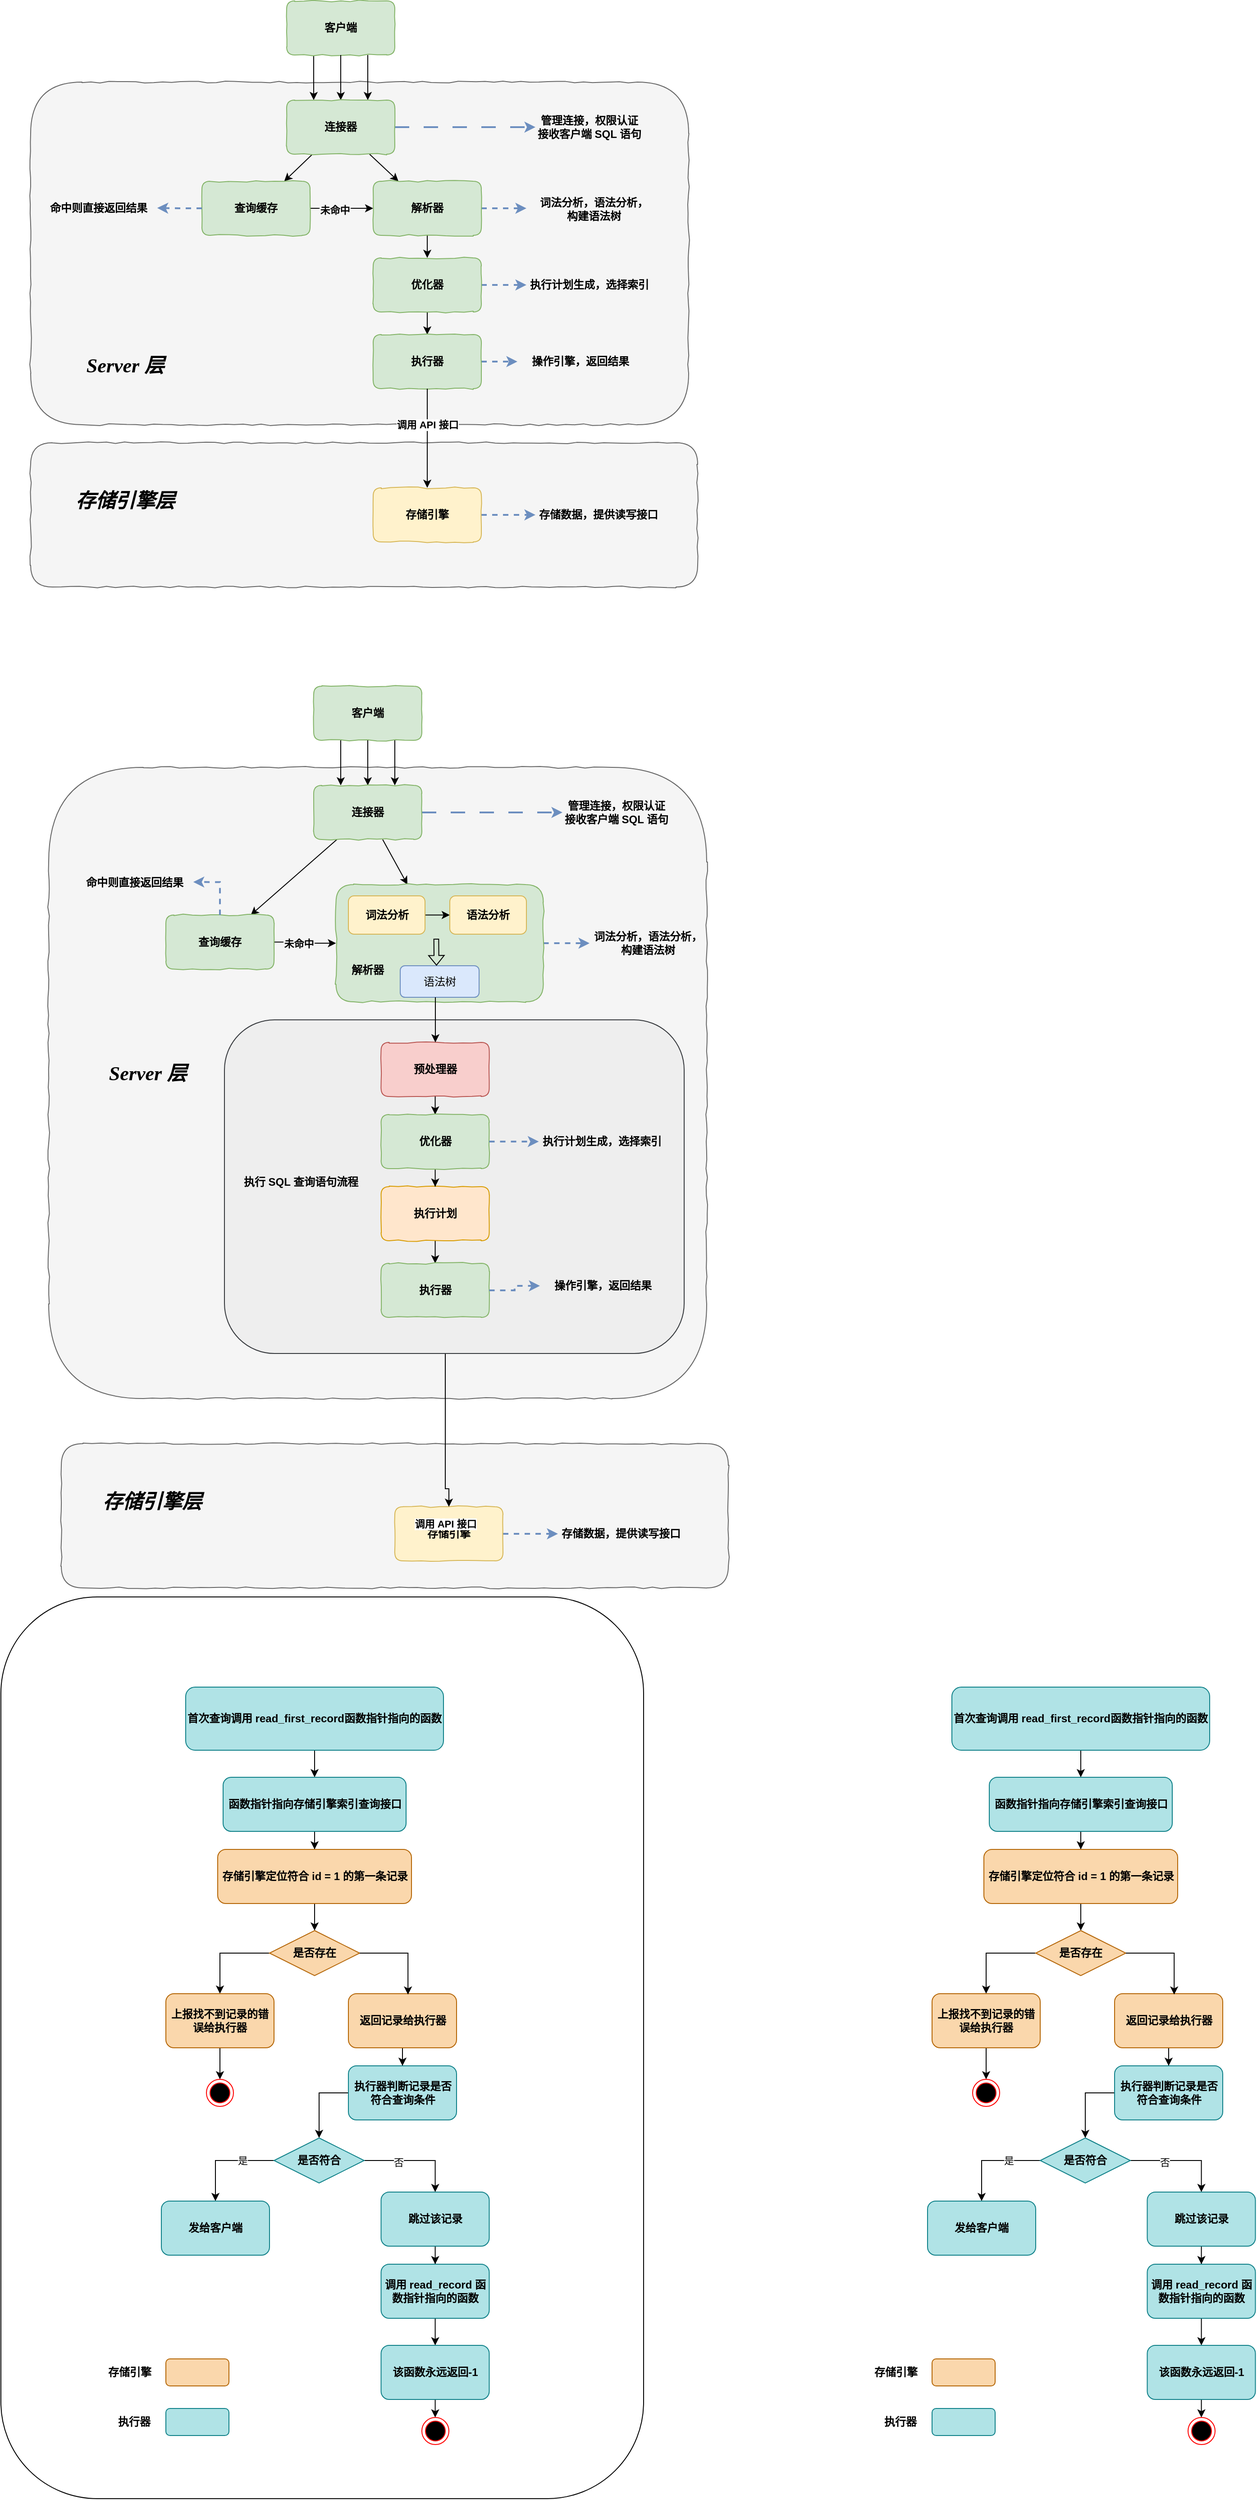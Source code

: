 <mxfile version="24.6.5" type="github">
  <diagram name="第 1 页" id="MEACxN7ZedEybKg8wjWV">
    <mxGraphModel dx="2263" dy="853" grid="1" gridSize="10" guides="1" tooltips="1" connect="1" arrows="1" fold="1" page="1" pageScale="1" pageWidth="827" pageHeight="1169" math="0" shadow="0">
      <root>
        <mxCell id="0" />
        <mxCell id="1" parent="0" />
        <mxCell id="HuYIBK7tqEcYxLUVjsVk-110" value="" style="rounded=1;whiteSpace=wrap;html=1;" vertex="1" parent="1">
          <mxGeometry x="-23" y="1790" width="713" height="1000" as="geometry" />
        </mxCell>
        <mxCell id="HuYIBK7tqEcYxLUVjsVk-5" value="" style="rounded=1;whiteSpace=wrap;html=1;comic=1;fontStyle=1;fillColor=#f5f5f5;strokeColor=#666666;fontColor=#333333;" vertex="1" parent="1">
          <mxGeometry x="10" y="110" width="730" height="380" as="geometry" />
        </mxCell>
        <mxCell id="HuYIBK7tqEcYxLUVjsVk-39" style="edgeStyle=orthogonalEdgeStyle;rounded=0;orthogonalLoop=1;jettySize=auto;html=1;entryX=0.25;entryY=0;entryDx=0;entryDy=0;" edge="1" parent="1" source="HuYIBK7tqEcYxLUVjsVk-2" target="HuYIBK7tqEcYxLUVjsVk-4">
          <mxGeometry relative="1" as="geometry">
            <Array as="points">
              <mxPoint x="324" y="100" />
              <mxPoint x="324" y="100" />
            </Array>
          </mxGeometry>
        </mxCell>
        <mxCell id="HuYIBK7tqEcYxLUVjsVk-2" value="客户端" style="rounded=1;whiteSpace=wrap;html=1;comic=1;fontStyle=1;fillColor=#d5e8d4;strokeColor=#82b366;" vertex="1" parent="1">
          <mxGeometry x="294" y="20" width="120" height="60" as="geometry" />
        </mxCell>
        <mxCell id="HuYIBK7tqEcYxLUVjsVk-18" style="rounded=0;orthogonalLoop=1;jettySize=auto;html=1;" edge="1" parent="1" source="HuYIBK7tqEcYxLUVjsVk-4" target="HuYIBK7tqEcYxLUVjsVk-15">
          <mxGeometry relative="1" as="geometry" />
        </mxCell>
        <mxCell id="HuYIBK7tqEcYxLUVjsVk-19" style="rounded=0;orthogonalLoop=1;jettySize=auto;html=1;" edge="1" parent="1" source="HuYIBK7tqEcYxLUVjsVk-4" target="HuYIBK7tqEcYxLUVjsVk-16">
          <mxGeometry relative="1" as="geometry" />
        </mxCell>
        <mxCell id="HuYIBK7tqEcYxLUVjsVk-27" style="edgeStyle=orthogonalEdgeStyle;rounded=1;orthogonalLoop=1;jettySize=auto;html=1;entryX=0;entryY=0.5;entryDx=0;entryDy=0;fillColor=#dae8fc;strokeColor=#6c8ebf;curved=0;dashed=1;dashPattern=8 8;strokeWidth=2;" edge="1" parent="1" source="HuYIBK7tqEcYxLUVjsVk-4" target="HuYIBK7tqEcYxLUVjsVk-14">
          <mxGeometry relative="1" as="geometry" />
        </mxCell>
        <mxCell id="HuYIBK7tqEcYxLUVjsVk-10" style="edgeStyle=orthogonalEdgeStyle;rounded=0;orthogonalLoop=1;jettySize=auto;html=1;" edge="1" parent="1" source="HuYIBK7tqEcYxLUVjsVk-2" target="HuYIBK7tqEcYxLUVjsVk-4">
          <mxGeometry relative="1" as="geometry">
            <mxPoint x="354.64" y="111.48" as="targetPoint" />
          </mxGeometry>
        </mxCell>
        <mxCell id="HuYIBK7tqEcYxLUVjsVk-13" style="edgeStyle=orthogonalEdgeStyle;rounded=0;orthogonalLoop=1;jettySize=auto;html=1;entryX=0.75;entryY=0;entryDx=0;entryDy=0;exitX=0.75;exitY=1;exitDx=0;exitDy=0;" edge="1" parent="1" source="HuYIBK7tqEcYxLUVjsVk-2" target="HuYIBK7tqEcYxLUVjsVk-4">
          <mxGeometry relative="1" as="geometry">
            <mxPoint x="364" y="80" as="sourcePoint" />
            <mxPoint x="383.5" y="109.26" as="targetPoint" />
          </mxGeometry>
        </mxCell>
        <mxCell id="HuYIBK7tqEcYxLUVjsVk-14" value="管理连接，权限认证&lt;div&gt;接收客户端 SQL 语句&lt;/div&gt;" style="text;html=1;align=center;verticalAlign=middle;whiteSpace=wrap;rounded=0;fontStyle=1" vertex="1" parent="1">
          <mxGeometry x="570" y="137.5" width="120" height="45" as="geometry" />
        </mxCell>
        <mxCell id="HuYIBK7tqEcYxLUVjsVk-52" style="edgeStyle=orthogonalEdgeStyle;rounded=0;orthogonalLoop=1;jettySize=auto;html=1;" edge="1" parent="1" source="HuYIBK7tqEcYxLUVjsVk-15" target="HuYIBK7tqEcYxLUVjsVk-16">
          <mxGeometry relative="1" as="geometry" />
        </mxCell>
        <mxCell id="HuYIBK7tqEcYxLUVjsVk-53" value="未命中" style="edgeLabel;align=center;verticalAlign=middle;resizable=0;points=[];fontStyle=1;labelBackgroundColor=#f5f5f5;" vertex="1" connectable="0" parent="HuYIBK7tqEcYxLUVjsVk-52">
          <mxGeometry x="-0.219" y="-1" relative="1" as="geometry">
            <mxPoint as="offset" />
          </mxGeometry>
        </mxCell>
        <mxCell id="HuYIBK7tqEcYxLUVjsVk-15" value="查询缓存" style="rounded=1;whiteSpace=wrap;html=1;comic=1;fontStyle=1;fillColor=#d5e8d4;strokeColor=#82b366;" vertex="1" parent="1">
          <mxGeometry x="200" y="220" width="120" height="60" as="geometry" />
        </mxCell>
        <mxCell id="HuYIBK7tqEcYxLUVjsVk-31" style="edgeStyle=orthogonalEdgeStyle;rounded=0;orthogonalLoop=1;jettySize=auto;html=1;dashed=1;strokeWidth=2;fillColor=#dae8fc;strokeColor=#6c8ebf;" edge="1" parent="1" source="HuYIBK7tqEcYxLUVjsVk-16">
          <mxGeometry relative="1" as="geometry">
            <mxPoint x="560" y="250" as="targetPoint" />
          </mxGeometry>
        </mxCell>
        <mxCell id="HuYIBK7tqEcYxLUVjsVk-44" style="edgeStyle=orthogonalEdgeStyle;rounded=0;orthogonalLoop=1;jettySize=auto;html=1;entryX=0.5;entryY=0;entryDx=0;entryDy=0;" edge="1" parent="1" source="HuYIBK7tqEcYxLUVjsVk-16" target="HuYIBK7tqEcYxLUVjsVk-23">
          <mxGeometry relative="1" as="geometry" />
        </mxCell>
        <mxCell id="HuYIBK7tqEcYxLUVjsVk-16" value="解析器" style="rounded=1;whiteSpace=wrap;html=1;comic=1;fontStyle=1;fillColor=#d5e8d4;strokeColor=#82b366;" vertex="1" parent="1">
          <mxGeometry x="390" y="220" width="120" height="60" as="geometry" />
        </mxCell>
        <mxCell id="HuYIBK7tqEcYxLUVjsVk-20" value="词法分析，语法分析，构建语法树" style="text;html=1;align=center;verticalAlign=middle;whiteSpace=wrap;rounded=0;fontStyle=1" vertex="1" parent="1">
          <mxGeometry x="570" y="220" width="130" height="62.5" as="geometry" />
        </mxCell>
        <mxCell id="HuYIBK7tqEcYxLUVjsVk-22" value="执行计划生成，选择索引" style="text;html=1;align=center;verticalAlign=middle;whiteSpace=wrap;rounded=0;fontStyle=1" vertex="1" parent="1">
          <mxGeometry x="560" y="310" width="140" height="50" as="geometry" />
        </mxCell>
        <mxCell id="HuYIBK7tqEcYxLUVjsVk-33" style="edgeStyle=orthogonalEdgeStyle;rounded=0;orthogonalLoop=1;jettySize=auto;html=1;fillColor=#dae8fc;strokeColor=#6c8ebf;dashed=1;strokeWidth=2;" edge="1" parent="1" source="HuYIBK7tqEcYxLUVjsVk-23" target="HuYIBK7tqEcYxLUVjsVk-22">
          <mxGeometry relative="1" as="geometry" />
        </mxCell>
        <mxCell id="HuYIBK7tqEcYxLUVjsVk-45" style="edgeStyle=orthogonalEdgeStyle;rounded=0;orthogonalLoop=1;jettySize=auto;html=1;" edge="1" parent="1" source="HuYIBK7tqEcYxLUVjsVk-23" target="HuYIBK7tqEcYxLUVjsVk-24">
          <mxGeometry relative="1" as="geometry" />
        </mxCell>
        <mxCell id="HuYIBK7tqEcYxLUVjsVk-23" value="优化器" style="rounded=1;whiteSpace=wrap;html=1;comic=1;fontStyle=1;fillColor=#d5e8d4;strokeColor=#82b366;" vertex="1" parent="1">
          <mxGeometry x="390" y="305" width="120" height="60" as="geometry" />
        </mxCell>
        <mxCell id="HuYIBK7tqEcYxLUVjsVk-34" style="edgeStyle=orthogonalEdgeStyle;rounded=0;orthogonalLoop=1;jettySize=auto;html=1;dashed=1;strokeWidth=2;fillColor=#dae8fc;strokeColor=#6c8ebf;" edge="1" parent="1" source="HuYIBK7tqEcYxLUVjsVk-24" target="HuYIBK7tqEcYxLUVjsVk-25">
          <mxGeometry relative="1" as="geometry" />
        </mxCell>
        <mxCell id="HuYIBK7tqEcYxLUVjsVk-24" value="执行器" style="rounded=1;whiteSpace=wrap;html=1;comic=1;fontStyle=1;fillColor=#d5e8d4;strokeColor=#82b366;" vertex="1" parent="1">
          <mxGeometry x="390" y="390" width="120" height="60" as="geometry" />
        </mxCell>
        <mxCell id="HuYIBK7tqEcYxLUVjsVk-25" value="操作引擎，返回结果" style="text;html=1;align=center;verticalAlign=middle;whiteSpace=wrap;rounded=0;fontStyle=1" vertex="1" parent="1">
          <mxGeometry x="550" y="395" width="140" height="50" as="geometry" />
        </mxCell>
        <mxCell id="HuYIBK7tqEcYxLUVjsVk-35" value="命中则直接返回结果" style="text;html=1;align=center;verticalAlign=middle;resizable=0;points=[];autosize=1;strokeColor=none;fillColor=none;fontStyle=1" vertex="1" parent="1">
          <mxGeometry x="20" y="235" width="130" height="30" as="geometry" />
        </mxCell>
        <mxCell id="HuYIBK7tqEcYxLUVjsVk-37" style="edgeStyle=orthogonalEdgeStyle;rounded=0;orthogonalLoop=1;jettySize=auto;html=1;entryX=1.003;entryY=0.489;entryDx=0;entryDy=0;entryPerimeter=0;fillColor=#dae8fc;strokeColor=#6c8ebf;dashed=1;strokeWidth=2;" edge="1" parent="1" source="HuYIBK7tqEcYxLUVjsVk-15" target="HuYIBK7tqEcYxLUVjsVk-35">
          <mxGeometry relative="1" as="geometry" />
        </mxCell>
        <mxCell id="HuYIBK7tqEcYxLUVjsVk-38" value="Server 层" style="text;html=1;align=center;verticalAlign=middle;whiteSpace=wrap;rounded=0;fontStyle=3;fontSize=22;fontFamily=Comic Sans MS;" vertex="1" parent="1">
          <mxGeometry x="60" y="390" width="110" height="70" as="geometry" />
        </mxCell>
        <mxCell id="HuYIBK7tqEcYxLUVjsVk-4" value="连接器" style="rounded=1;whiteSpace=wrap;html=1;comic=1;fontStyle=1;fillColor=#d5e8d4;strokeColor=#82b366;" vertex="1" parent="1">
          <mxGeometry x="294" y="130" width="120" height="60" as="geometry" />
        </mxCell>
        <mxCell id="HuYIBK7tqEcYxLUVjsVk-40" value="" style="rounded=1;whiteSpace=wrap;html=1;comic=1;fontStyle=1;fillColor=#f5f5f5;strokeColor=#666666;fontColor=#333333;" vertex="1" parent="1">
          <mxGeometry x="10" y="510" width="740" height="160" as="geometry" />
        </mxCell>
        <mxCell id="HuYIBK7tqEcYxLUVjsVk-42" value="存储引擎层" style="text;html=1;align=center;verticalAlign=middle;whiteSpace=wrap;rounded=0;fontStyle=3;fontSize=22;fontFamily=Comic Sans MS;" vertex="1" parent="1">
          <mxGeometry x="55" y="540" width="120" height="70" as="geometry" />
        </mxCell>
        <mxCell id="HuYIBK7tqEcYxLUVjsVk-49" style="edgeStyle=orthogonalEdgeStyle;rounded=0;orthogonalLoop=1;jettySize=auto;html=1;entryX=0;entryY=0.5;entryDx=0;entryDy=0;fillColor=#dae8fc;strokeColor=#6c8ebf;dashed=1;strokeWidth=2;" edge="1" parent="1" source="HuYIBK7tqEcYxLUVjsVk-43" target="HuYIBK7tqEcYxLUVjsVk-48">
          <mxGeometry relative="1" as="geometry" />
        </mxCell>
        <mxCell id="HuYIBK7tqEcYxLUVjsVk-43" value="存储引擎" style="rounded=1;whiteSpace=wrap;html=1;comic=1;fontStyle=1;fillColor=#fff2cc;strokeColor=#d6b656;" vertex="1" parent="1">
          <mxGeometry x="390" y="560" width="120" height="60" as="geometry" />
        </mxCell>
        <mxCell id="HuYIBK7tqEcYxLUVjsVk-48" value="存储数据，提供读写接口" style="text;html=1;align=center;verticalAlign=middle;whiteSpace=wrap;rounded=0;fontStyle=1" vertex="1" parent="1">
          <mxGeometry x="570" y="565" width="140" height="50" as="geometry" />
        </mxCell>
        <mxCell id="HuYIBK7tqEcYxLUVjsVk-50" style="edgeStyle=orthogonalEdgeStyle;rounded=0;orthogonalLoop=1;jettySize=auto;html=1;entryX=0.5;entryY=0;entryDx=0;entryDy=0;" edge="1" parent="1" source="HuYIBK7tqEcYxLUVjsVk-24" target="HuYIBK7tqEcYxLUVjsVk-43">
          <mxGeometry relative="1" as="geometry" />
        </mxCell>
        <mxCell id="HuYIBK7tqEcYxLUVjsVk-51" value="调用 API 接口" style="edgeLabel;html=1;align=center;verticalAlign=middle;resizable=0;points=[];fontStyle=1" vertex="1" connectable="0" parent="HuYIBK7tqEcYxLUVjsVk-50">
          <mxGeometry x="-0.169" y="-3" relative="1" as="geometry">
            <mxPoint x="3" y="-6" as="offset" />
          </mxGeometry>
        </mxCell>
        <mxCell id="HuYIBK7tqEcYxLUVjsVk-54" value="" style="rounded=1;whiteSpace=wrap;html=1;comic=1;fontStyle=1;fillColor=#f5f5f5;strokeColor=#666666;fontColor=#333333;" vertex="1" parent="1">
          <mxGeometry x="30" y="870" width="730" height="700" as="geometry" />
        </mxCell>
        <mxCell id="HuYIBK7tqEcYxLUVjsVk-55" style="edgeStyle=orthogonalEdgeStyle;rounded=0;orthogonalLoop=1;jettySize=auto;html=1;entryX=0.25;entryY=0;entryDx=0;entryDy=0;" edge="1" parent="1" source="HuYIBK7tqEcYxLUVjsVk-56" target="HuYIBK7tqEcYxLUVjsVk-80">
          <mxGeometry relative="1" as="geometry">
            <Array as="points">
              <mxPoint x="354" y="860" />
              <mxPoint x="354" y="860" />
            </Array>
          </mxGeometry>
        </mxCell>
        <mxCell id="HuYIBK7tqEcYxLUVjsVk-56" value="客户端" style="rounded=1;whiteSpace=wrap;html=1;comic=1;fontStyle=1;fillColor=#d5e8d4;strokeColor=#82b366;" vertex="1" parent="1">
          <mxGeometry x="324" y="780" width="120" height="60" as="geometry" />
        </mxCell>
        <mxCell id="HuYIBK7tqEcYxLUVjsVk-57" style="rounded=0;orthogonalLoop=1;jettySize=auto;html=1;" edge="1" parent="1" source="HuYIBK7tqEcYxLUVjsVk-80" target="HuYIBK7tqEcYxLUVjsVk-65">
          <mxGeometry relative="1" as="geometry" />
        </mxCell>
        <mxCell id="HuYIBK7tqEcYxLUVjsVk-58" style="rounded=0;orthogonalLoop=1;jettySize=auto;html=1;" edge="1" parent="1" source="HuYIBK7tqEcYxLUVjsVk-80" target="HuYIBK7tqEcYxLUVjsVk-68">
          <mxGeometry relative="1" as="geometry" />
        </mxCell>
        <mxCell id="HuYIBK7tqEcYxLUVjsVk-59" style="edgeStyle=orthogonalEdgeStyle;rounded=1;orthogonalLoop=1;jettySize=auto;html=1;entryX=0;entryY=0.5;entryDx=0;entryDy=0;fillColor=#dae8fc;strokeColor=#6c8ebf;curved=0;dashed=1;dashPattern=8 8;strokeWidth=2;" edge="1" parent="1" source="HuYIBK7tqEcYxLUVjsVk-80" target="HuYIBK7tqEcYxLUVjsVk-62">
          <mxGeometry relative="1" as="geometry" />
        </mxCell>
        <mxCell id="HuYIBK7tqEcYxLUVjsVk-60" style="edgeStyle=orthogonalEdgeStyle;rounded=0;orthogonalLoop=1;jettySize=auto;html=1;" edge="1" parent="1" source="HuYIBK7tqEcYxLUVjsVk-56" target="HuYIBK7tqEcYxLUVjsVk-80">
          <mxGeometry relative="1" as="geometry">
            <mxPoint x="384.64" y="871.48" as="targetPoint" />
          </mxGeometry>
        </mxCell>
        <mxCell id="HuYIBK7tqEcYxLUVjsVk-61" style="edgeStyle=orthogonalEdgeStyle;rounded=0;orthogonalLoop=1;jettySize=auto;html=1;entryX=0.75;entryY=0;entryDx=0;entryDy=0;exitX=0.75;exitY=1;exitDx=0;exitDy=0;" edge="1" parent="1" source="HuYIBK7tqEcYxLUVjsVk-56" target="HuYIBK7tqEcYxLUVjsVk-80">
          <mxGeometry relative="1" as="geometry">
            <mxPoint x="394" y="840" as="sourcePoint" />
            <mxPoint x="413.5" y="869.26" as="targetPoint" />
          </mxGeometry>
        </mxCell>
        <mxCell id="HuYIBK7tqEcYxLUVjsVk-62" value="管理连接，权限认证&lt;div&gt;接收客户端 SQL 语句&lt;/div&gt;" style="text;html=1;align=center;verticalAlign=middle;whiteSpace=wrap;rounded=0;fontStyle=1" vertex="1" parent="1">
          <mxGeometry x="600" y="897.5" width="120" height="45" as="geometry" />
        </mxCell>
        <mxCell id="HuYIBK7tqEcYxLUVjsVk-63" style="edgeStyle=orthogonalEdgeStyle;rounded=0;orthogonalLoop=1;jettySize=auto;html=1;" edge="1" parent="1" source="HuYIBK7tqEcYxLUVjsVk-65" target="HuYIBK7tqEcYxLUVjsVk-68">
          <mxGeometry relative="1" as="geometry" />
        </mxCell>
        <mxCell id="HuYIBK7tqEcYxLUVjsVk-64" value="未命中" style="edgeLabel;align=center;verticalAlign=middle;resizable=0;points=[];fontStyle=1;labelBackgroundColor=#f5f5f5;" vertex="1" connectable="0" parent="HuYIBK7tqEcYxLUVjsVk-63">
          <mxGeometry x="-0.219" y="-1" relative="1" as="geometry">
            <mxPoint as="offset" />
          </mxGeometry>
        </mxCell>
        <mxCell id="HuYIBK7tqEcYxLUVjsVk-65" value="查询缓存" style="rounded=1;whiteSpace=wrap;html=1;comic=1;fontStyle=1;fillColor=#d5e8d4;strokeColor=#82b366;" vertex="1" parent="1">
          <mxGeometry x="160" y="1033.75" width="120" height="60" as="geometry" />
        </mxCell>
        <mxCell id="HuYIBK7tqEcYxLUVjsVk-97" style="edgeStyle=orthogonalEdgeStyle;rounded=0;orthogonalLoop=1;jettySize=auto;html=1;dashed=1;fillColor=#dae8fc;strokeColor=#6c8ebf;strokeWidth=2;" edge="1" parent="1" source="HuYIBK7tqEcYxLUVjsVk-68" target="HuYIBK7tqEcYxLUVjsVk-69">
          <mxGeometry relative="1" as="geometry" />
        </mxCell>
        <mxCell id="HuYIBK7tqEcYxLUVjsVk-68" value="" style="rounded=1;whiteSpace=wrap;html=1;comic=1;fontStyle=1;fillColor=#d5e8d4;strokeColor=#82b366;" vertex="1" parent="1">
          <mxGeometry x="348.75" y="1000" width="230" height="130" as="geometry" />
        </mxCell>
        <mxCell id="HuYIBK7tqEcYxLUVjsVk-69" value="词法分析，语法分析，构建语法树" style="text;html=1;align=center;verticalAlign=middle;whiteSpace=wrap;rounded=0;fontStyle=1" vertex="1" parent="1">
          <mxGeometry x="630" y="1033.75" width="130" height="62.5" as="geometry" />
        </mxCell>
        <mxCell id="HuYIBK7tqEcYxLUVjsVk-77" value="命中则直接返回结果" style="text;html=1;align=center;verticalAlign=middle;resizable=0;points=[];autosize=1;strokeColor=none;fillColor=none;fontStyle=1" vertex="1" parent="1">
          <mxGeometry x="60" y="982.5" width="130" height="30" as="geometry" />
        </mxCell>
        <mxCell id="HuYIBK7tqEcYxLUVjsVk-78" style="edgeStyle=orthogonalEdgeStyle;rounded=0;orthogonalLoop=1;jettySize=auto;html=1;entryX=1.003;entryY=0.489;entryDx=0;entryDy=0;entryPerimeter=0;fillColor=#dae8fc;strokeColor=#6c8ebf;dashed=1;strokeWidth=2;" edge="1" parent="1" source="HuYIBK7tqEcYxLUVjsVk-65" target="HuYIBK7tqEcYxLUVjsVk-77">
          <mxGeometry relative="1" as="geometry" />
        </mxCell>
        <mxCell id="HuYIBK7tqEcYxLUVjsVk-79" value="Server 层" style="text;html=1;align=center;verticalAlign=middle;whiteSpace=wrap;rounded=0;fontStyle=3;fontSize=22;fontFamily=Comic Sans MS;" vertex="1" parent="1">
          <mxGeometry x="85" y="1175" width="110" height="70" as="geometry" />
        </mxCell>
        <mxCell id="HuYIBK7tqEcYxLUVjsVk-80" value="连接器" style="rounded=1;whiteSpace=wrap;html=1;comic=1;fontStyle=1;fillColor=#d5e8d4;strokeColor=#82b366;" vertex="1" parent="1">
          <mxGeometry x="324" y="890" width="120" height="60" as="geometry" />
        </mxCell>
        <mxCell id="HuYIBK7tqEcYxLUVjsVk-81" value="" style="rounded=1;whiteSpace=wrap;html=1;comic=1;fontStyle=1;fillColor=#f5f5f5;strokeColor=#666666;fontColor=#333333;" vertex="1" parent="1">
          <mxGeometry x="44" y="1620" width="740" height="160" as="geometry" />
        </mxCell>
        <mxCell id="HuYIBK7tqEcYxLUVjsVk-82" value="存储引擎层" style="text;html=1;align=center;verticalAlign=middle;whiteSpace=wrap;rounded=0;fontStyle=3;fontSize=22;fontFamily=Comic Sans MS;" vertex="1" parent="1">
          <mxGeometry x="85" y="1650" width="120" height="70" as="geometry" />
        </mxCell>
        <mxCell id="HuYIBK7tqEcYxLUVjsVk-83" style="edgeStyle=orthogonalEdgeStyle;rounded=0;orthogonalLoop=1;jettySize=auto;html=1;entryX=0;entryY=0.5;entryDx=0;entryDy=0;fillColor=#dae8fc;strokeColor=#6c8ebf;dashed=1;strokeWidth=2;" edge="1" parent="1" source="HuYIBK7tqEcYxLUVjsVk-84" target="HuYIBK7tqEcYxLUVjsVk-85">
          <mxGeometry relative="1" as="geometry" />
        </mxCell>
        <mxCell id="HuYIBK7tqEcYxLUVjsVk-84" value="存储引擎" style="rounded=1;whiteSpace=wrap;html=1;comic=1;fontStyle=1;fillColor=#fff2cc;strokeColor=#d6b656;" vertex="1" parent="1">
          <mxGeometry x="414" y="1690" width="120" height="60" as="geometry" />
        </mxCell>
        <mxCell id="HuYIBK7tqEcYxLUVjsVk-85" value="存储数据，提供读写接口" style="text;html=1;align=center;verticalAlign=middle;whiteSpace=wrap;rounded=0;fontStyle=1" vertex="1" parent="1">
          <mxGeometry x="595" y="1695" width="140" height="50" as="geometry" />
        </mxCell>
        <mxCell id="HuYIBK7tqEcYxLUVjsVk-86" style="edgeStyle=orthogonalEdgeStyle;rounded=0;orthogonalLoop=1;jettySize=auto;html=1;entryX=0.5;entryY=0;entryDx=0;entryDy=0;" edge="1" parent="1" source="HuYIBK7tqEcYxLUVjsVk-75" target="HuYIBK7tqEcYxLUVjsVk-84">
          <mxGeometry relative="1" as="geometry">
            <Array as="points">
              <mxPoint x="470" y="1670" />
            </Array>
          </mxGeometry>
        </mxCell>
        <mxCell id="HuYIBK7tqEcYxLUVjsVk-87" value="调用 API 接口" style="edgeLabel;html=1;align=center;verticalAlign=middle;resizable=0;points=[];fontStyle=1" vertex="1" connectable="0" parent="HuYIBK7tqEcYxLUVjsVk-86">
          <mxGeometry x="-0.169" y="-3" relative="1" as="geometry">
            <mxPoint x="3" y="140" as="offset" />
          </mxGeometry>
        </mxCell>
        <mxCell id="HuYIBK7tqEcYxLUVjsVk-91" style="edgeStyle=orthogonalEdgeStyle;rounded=0;orthogonalLoop=1;jettySize=auto;html=1;entryX=0;entryY=0.5;entryDx=0;entryDy=0;" edge="1" parent="1" source="HuYIBK7tqEcYxLUVjsVk-88" target="HuYIBK7tqEcYxLUVjsVk-90">
          <mxGeometry relative="1" as="geometry" />
        </mxCell>
        <mxCell id="HuYIBK7tqEcYxLUVjsVk-88" value="词法分析" style="rounded=1;whiteSpace=wrap;html=1;fillColor=#fff2cc;strokeColor=#d6b656;fontStyle=1" vertex="1" parent="1">
          <mxGeometry x="362.5" y="1012.5" width="85" height="42.5" as="geometry" />
        </mxCell>
        <mxCell id="HuYIBK7tqEcYxLUVjsVk-90" value="语法分析" style="rounded=1;whiteSpace=wrap;html=1;fillColor=#fff2cc;strokeColor=#d6b656;fontStyle=1" vertex="1" parent="1">
          <mxGeometry x="475" y="1012.5" width="85" height="42.5" as="geometry" />
        </mxCell>
        <mxCell id="HuYIBK7tqEcYxLUVjsVk-92" value="语法树" style="rounded=1;whiteSpace=wrap;html=1;fillColor=#dae8fc;strokeColor=#6c8ebf;" vertex="1" parent="1">
          <mxGeometry x="420" y="1090" width="87.5" height="35" as="geometry" />
        </mxCell>
        <mxCell id="HuYIBK7tqEcYxLUVjsVk-96" value="" style="endArrow=classic;html=1;rounded=0;entryX=0.46;entryY=-0.006;entryDx=0;entryDy=0;entryPerimeter=0;shape=flexArrow;endSize=3.22;endWidth=11;width=5.333;" edge="1" parent="1" target="HuYIBK7tqEcYxLUVjsVk-92">
          <mxGeometry width="50" height="50" relative="1" as="geometry">
            <mxPoint x="460" y="1060" as="sourcePoint" />
            <mxPoint x="370" y="1170" as="targetPoint" />
            <Array as="points">
              <mxPoint x="460" y="1060" />
            </Array>
          </mxGeometry>
        </mxCell>
        <mxCell id="HuYIBK7tqEcYxLUVjsVk-98" value="解析器" style="text;html=1;align=center;verticalAlign=middle;whiteSpace=wrap;rounded=0;fontStyle=1" vertex="1" parent="1">
          <mxGeometry x="354" y="1080" width="60" height="30" as="geometry" />
        </mxCell>
        <mxCell id="HuYIBK7tqEcYxLUVjsVk-101" value="" style="rounded=1;whiteSpace=wrap;html=1;fillColor=#eeeeee;strokeColor=#36393d;fillStyle=solid;" vertex="1" parent="1">
          <mxGeometry x="225" y="1150" width="510" height="370" as="geometry" />
        </mxCell>
        <mxCell id="HuYIBK7tqEcYxLUVjsVk-103" style="edgeStyle=orthogonalEdgeStyle;rounded=0;orthogonalLoop=1;jettySize=auto;html=1;entryX=0.5;entryY=0;entryDx=0;entryDy=0;" edge="1" parent="1" source="HuYIBK7tqEcYxLUVjsVk-99" target="HuYIBK7tqEcYxLUVjsVk-73">
          <mxGeometry relative="1" as="geometry" />
        </mxCell>
        <mxCell id="HuYIBK7tqEcYxLUVjsVk-99" value="预处理器" style="rounded=1;whiteSpace=wrap;html=1;comic=1;fontStyle=1;fillColor=#f8cecc;strokeColor=#b85450;" vertex="1" parent="1">
          <mxGeometry x="398.75" y="1175" width="120" height="60" as="geometry" />
        </mxCell>
        <mxCell id="HuYIBK7tqEcYxLUVjsVk-105" style="edgeStyle=orthogonalEdgeStyle;rounded=0;orthogonalLoop=1;jettySize=auto;html=1;entryX=0.5;entryY=0;entryDx=0;entryDy=0;" edge="1" parent="1" source="HuYIBK7tqEcYxLUVjsVk-100" target="HuYIBK7tqEcYxLUVjsVk-75">
          <mxGeometry relative="1" as="geometry" />
        </mxCell>
        <mxCell id="HuYIBK7tqEcYxLUVjsVk-100" value="执行计划" style="rounded=1;whiteSpace=wrap;html=1;comic=1;fontStyle=1;fillColor=#ffe6cc;strokeColor=#d79b00;" vertex="1" parent="1">
          <mxGeometry x="398.75" y="1335" width="120" height="60" as="geometry" />
        </mxCell>
        <mxCell id="HuYIBK7tqEcYxLUVjsVk-104" style="edgeStyle=orthogonalEdgeStyle;rounded=0;orthogonalLoop=1;jettySize=auto;html=1;" edge="1" parent="1" source="HuYIBK7tqEcYxLUVjsVk-73" target="HuYIBK7tqEcYxLUVjsVk-100">
          <mxGeometry relative="1" as="geometry" />
        </mxCell>
        <mxCell id="HuYIBK7tqEcYxLUVjsVk-73" value="优化器" style="rounded=1;whiteSpace=wrap;html=1;comic=1;fontStyle=1;fillColor=#d5e8d4;strokeColor=#82b366;" vertex="1" parent="1">
          <mxGeometry x="398.75" y="1255" width="120" height="60" as="geometry" />
        </mxCell>
        <mxCell id="HuYIBK7tqEcYxLUVjsVk-75" value="执行器" style="rounded=1;whiteSpace=wrap;html=1;comic=1;fontStyle=1;fillColor=#d5e8d4;strokeColor=#82b366;" vertex="1" parent="1">
          <mxGeometry x="398.75" y="1420" width="120" height="60" as="geometry" />
        </mxCell>
        <mxCell id="HuYIBK7tqEcYxLUVjsVk-70" value="执行计划生成，选择索引" style="text;html=1;align=center;verticalAlign=middle;whiteSpace=wrap;rounded=0;fontStyle=1" vertex="1" parent="1">
          <mxGeometry x="573.75" y="1260" width="140" height="50" as="geometry" />
        </mxCell>
        <mxCell id="HuYIBK7tqEcYxLUVjsVk-71" style="edgeStyle=orthogonalEdgeStyle;rounded=0;orthogonalLoop=1;jettySize=auto;html=1;fillColor=#dae8fc;strokeColor=#6c8ebf;dashed=1;strokeWidth=2;" edge="1" parent="1" source="HuYIBK7tqEcYxLUVjsVk-73" target="HuYIBK7tqEcYxLUVjsVk-70">
          <mxGeometry relative="1" as="geometry" />
        </mxCell>
        <mxCell id="HuYIBK7tqEcYxLUVjsVk-76" value="操作引擎，返回结果" style="text;html=1;align=center;verticalAlign=middle;whiteSpace=wrap;rounded=0;fontStyle=1" vertex="1" parent="1">
          <mxGeometry x="575" y="1420" width="140" height="50" as="geometry" />
        </mxCell>
        <mxCell id="HuYIBK7tqEcYxLUVjsVk-74" style="edgeStyle=orthogonalEdgeStyle;rounded=0;orthogonalLoop=1;jettySize=auto;html=1;dashed=1;strokeWidth=2;fillColor=#dae8fc;strokeColor=#6c8ebf;" edge="1" parent="1" source="HuYIBK7tqEcYxLUVjsVk-75" target="HuYIBK7tqEcYxLUVjsVk-76">
          <mxGeometry relative="1" as="geometry" />
        </mxCell>
        <mxCell id="HuYIBK7tqEcYxLUVjsVk-108" value="执行 SQL 查询语句流程" style="text;html=1;align=center;verticalAlign=middle;whiteSpace=wrap;rounded=0;fontStyle=1" vertex="1" parent="1">
          <mxGeometry x="245" y="1285" width="130" height="90" as="geometry" />
        </mxCell>
        <mxCell id="HuYIBK7tqEcYxLUVjsVk-109" style="edgeStyle=orthogonalEdgeStyle;rounded=0;orthogonalLoop=1;jettySize=auto;html=1;" edge="1" parent="1" source="HuYIBK7tqEcYxLUVjsVk-92" target="HuYIBK7tqEcYxLUVjsVk-99">
          <mxGeometry relative="1" as="geometry">
            <Array as="points">
              <mxPoint x="459" y="1140" />
              <mxPoint x="459" y="1140" />
            </Array>
          </mxGeometry>
        </mxCell>
        <mxCell id="HuYIBK7tqEcYxLUVjsVk-123" style="edgeStyle=orthogonalEdgeStyle;rounded=0;orthogonalLoop=1;jettySize=auto;html=1;" edge="1" parent="1" source="HuYIBK7tqEcYxLUVjsVk-111" target="HuYIBK7tqEcYxLUVjsVk-112">
          <mxGeometry relative="1" as="geometry" />
        </mxCell>
        <mxCell id="HuYIBK7tqEcYxLUVjsVk-111" value="首次查询调用 read_first_record函数指针指向的函数" style="rounded=1;whiteSpace=wrap;html=1;fontStyle=1;fillColor=#b0e3e6;strokeColor=#0e8088;" vertex="1" parent="1">
          <mxGeometry x="182" y="1890" width="286" height="70" as="geometry" />
        </mxCell>
        <mxCell id="HuYIBK7tqEcYxLUVjsVk-122" style="edgeStyle=orthogonalEdgeStyle;rounded=0;orthogonalLoop=1;jettySize=auto;html=1;" edge="1" parent="1" source="HuYIBK7tqEcYxLUVjsVk-112" target="HuYIBK7tqEcYxLUVjsVk-113">
          <mxGeometry relative="1" as="geometry" />
        </mxCell>
        <mxCell id="HuYIBK7tqEcYxLUVjsVk-112" value="函数指针指向存储引擎索引查询接口" style="rounded=1;whiteSpace=wrap;html=1;fontStyle=1;fillColor=#b0e3e6;strokeColor=#0e8088;" vertex="1" parent="1">
          <mxGeometry x="223.5" y="1990" width="203" height="60" as="geometry" />
        </mxCell>
        <mxCell id="HuYIBK7tqEcYxLUVjsVk-121" style="edgeStyle=orthogonalEdgeStyle;rounded=0;orthogonalLoop=1;jettySize=auto;html=1;entryX=0.5;entryY=0;entryDx=0;entryDy=0;" edge="1" parent="1" source="HuYIBK7tqEcYxLUVjsVk-113" target="HuYIBK7tqEcYxLUVjsVk-115">
          <mxGeometry relative="1" as="geometry" />
        </mxCell>
        <mxCell id="HuYIBK7tqEcYxLUVjsVk-113" value="存储引擎定位符合 id = 1 的第一条记录" style="rounded=1;whiteSpace=wrap;html=1;fontStyle=1;fillColor=#fad7ac;strokeColor=#b46504;" vertex="1" parent="1">
          <mxGeometry x="217.5" y="2070" width="215" height="60" as="geometry" />
        </mxCell>
        <mxCell id="HuYIBK7tqEcYxLUVjsVk-119" style="edgeStyle=orthogonalEdgeStyle;rounded=0;orthogonalLoop=1;jettySize=auto;html=1;entryX=0.5;entryY=0;entryDx=0;entryDy=0;" edge="1" parent="1" source="HuYIBK7tqEcYxLUVjsVk-115" target="HuYIBK7tqEcYxLUVjsVk-117">
          <mxGeometry relative="1" as="geometry">
            <Array as="points">
              <mxPoint x="220" y="2185" />
            </Array>
          </mxGeometry>
        </mxCell>
        <mxCell id="HuYIBK7tqEcYxLUVjsVk-115" value="是否存在" style="rhombus;whiteSpace=wrap;html=1;fontStyle=1;fillColor=#fad7ac;strokeColor=#b46504;" vertex="1" parent="1">
          <mxGeometry x="275" y="2160" width="100" height="50" as="geometry" />
        </mxCell>
        <mxCell id="HuYIBK7tqEcYxLUVjsVk-137" style="edgeStyle=orthogonalEdgeStyle;rounded=0;orthogonalLoop=1;jettySize=auto;html=1;entryX=0.5;entryY=0;entryDx=0;entryDy=0;" edge="1" parent="1" source="HuYIBK7tqEcYxLUVjsVk-117" target="HuYIBK7tqEcYxLUVjsVk-136">
          <mxGeometry relative="1" as="geometry" />
        </mxCell>
        <mxCell id="HuYIBK7tqEcYxLUVjsVk-117" value="上报找不到记录的错误给执行器" style="rounded=1;whiteSpace=wrap;html=1;fontStyle=1;fillColor=#fad7ac;strokeColor=#b46504;" vertex="1" parent="1">
          <mxGeometry x="160" y="2230" width="120" height="60" as="geometry" />
        </mxCell>
        <mxCell id="HuYIBK7tqEcYxLUVjsVk-135" style="edgeStyle=orthogonalEdgeStyle;rounded=0;orthogonalLoop=1;jettySize=auto;html=1;entryX=0.5;entryY=0;entryDx=0;entryDy=0;" edge="1" parent="1" source="HuYIBK7tqEcYxLUVjsVk-118" target="HuYIBK7tqEcYxLUVjsVk-124">
          <mxGeometry relative="1" as="geometry" />
        </mxCell>
        <mxCell id="HuYIBK7tqEcYxLUVjsVk-118" value="返回记录给执行器" style="rounded=1;whiteSpace=wrap;html=1;fontStyle=1;fillColor=#fad7ac;strokeColor=#b46504;" vertex="1" parent="1">
          <mxGeometry x="362.5" y="2230" width="120" height="60" as="geometry" />
        </mxCell>
        <mxCell id="HuYIBK7tqEcYxLUVjsVk-120" style="edgeStyle=orthogonalEdgeStyle;rounded=0;orthogonalLoop=1;jettySize=auto;html=1;entryX=0.551;entryY=0.017;entryDx=0;entryDy=0;entryPerimeter=0;" edge="1" parent="1" source="HuYIBK7tqEcYxLUVjsVk-115" target="HuYIBK7tqEcYxLUVjsVk-118">
          <mxGeometry relative="1" as="geometry">
            <Array as="points">
              <mxPoint x="429" y="2185" />
            </Array>
          </mxGeometry>
        </mxCell>
        <mxCell id="HuYIBK7tqEcYxLUVjsVk-134" style="edgeStyle=orthogonalEdgeStyle;rounded=0;orthogonalLoop=1;jettySize=auto;html=1;" edge="1" parent="1" source="HuYIBK7tqEcYxLUVjsVk-124" target="HuYIBK7tqEcYxLUVjsVk-125">
          <mxGeometry relative="1" as="geometry">
            <Array as="points">
              <mxPoint x="330" y="2340" />
            </Array>
          </mxGeometry>
        </mxCell>
        <mxCell id="HuYIBK7tqEcYxLUVjsVk-124" value="执行器判断记录是否符合查询条件" style="rounded=1;whiteSpace=wrap;html=1;fontStyle=1;fillColor=#b0e3e6;strokeColor=#0e8088;" vertex="1" parent="1">
          <mxGeometry x="362.5" y="2310" width="120" height="60" as="geometry" />
        </mxCell>
        <mxCell id="HuYIBK7tqEcYxLUVjsVk-138" style="edgeStyle=orthogonalEdgeStyle;rounded=0;orthogonalLoop=1;jettySize=auto;html=1;" edge="1" parent="1" source="HuYIBK7tqEcYxLUVjsVk-125" target="HuYIBK7tqEcYxLUVjsVk-126">
          <mxGeometry relative="1" as="geometry" />
        </mxCell>
        <mxCell id="HuYIBK7tqEcYxLUVjsVk-140" value="是" style="edgeLabel;html=1;align=center;verticalAlign=middle;resizable=0;points=[];" vertex="1" connectable="0" parent="HuYIBK7tqEcYxLUVjsVk-138">
          <mxGeometry x="-0.358" y="4" relative="1" as="geometry">
            <mxPoint y="-4" as="offset" />
          </mxGeometry>
        </mxCell>
        <mxCell id="HuYIBK7tqEcYxLUVjsVk-139" style="edgeStyle=orthogonalEdgeStyle;rounded=0;orthogonalLoop=1;jettySize=auto;html=1;" edge="1" parent="1" source="HuYIBK7tqEcYxLUVjsVk-125" target="HuYIBK7tqEcYxLUVjsVk-127">
          <mxGeometry relative="1" as="geometry" />
        </mxCell>
        <mxCell id="HuYIBK7tqEcYxLUVjsVk-141" value="否" style="edgeLabel;html=1;align=center;verticalAlign=middle;resizable=0;points=[];" vertex="1" connectable="0" parent="HuYIBK7tqEcYxLUVjsVk-139">
          <mxGeometry x="-0.345" y="-2" relative="1" as="geometry">
            <mxPoint as="offset" />
          </mxGeometry>
        </mxCell>
        <mxCell id="HuYIBK7tqEcYxLUVjsVk-125" value="是否符合" style="rhombus;whiteSpace=wrap;html=1;fontStyle=1;fillColor=#b0e3e6;strokeColor=#0e8088;" vertex="1" parent="1">
          <mxGeometry x="280" y="2390" width="100" height="50" as="geometry" />
        </mxCell>
        <mxCell id="HuYIBK7tqEcYxLUVjsVk-126" value="发给客户端" style="rounded=1;whiteSpace=wrap;html=1;fontStyle=1;fillColor=#b0e3e6;strokeColor=#0e8088;" vertex="1" parent="1">
          <mxGeometry x="155" y="2460" width="120" height="60" as="geometry" />
        </mxCell>
        <mxCell id="HuYIBK7tqEcYxLUVjsVk-144" style="edgeStyle=orthogonalEdgeStyle;rounded=0;orthogonalLoop=1;jettySize=auto;html=1;" edge="1" parent="1" source="HuYIBK7tqEcYxLUVjsVk-127" target="HuYIBK7tqEcYxLUVjsVk-129">
          <mxGeometry relative="1" as="geometry" />
        </mxCell>
        <mxCell id="HuYIBK7tqEcYxLUVjsVk-127" value="跳过该记录" style="rounded=1;whiteSpace=wrap;html=1;fontStyle=1;fillColor=#b0e3e6;strokeColor=#0e8088;" vertex="1" parent="1">
          <mxGeometry x="398.75" y="2450" width="120" height="60" as="geometry" />
        </mxCell>
        <mxCell id="HuYIBK7tqEcYxLUVjsVk-145" style="edgeStyle=orthogonalEdgeStyle;rounded=0;orthogonalLoop=1;jettySize=auto;html=1;" edge="1" parent="1" source="HuYIBK7tqEcYxLUVjsVk-129" target="HuYIBK7tqEcYxLUVjsVk-131">
          <mxGeometry relative="1" as="geometry" />
        </mxCell>
        <mxCell id="HuYIBK7tqEcYxLUVjsVk-129" value="调用 read_record 函数指针指向的函数" style="rounded=1;whiteSpace=wrap;html=1;fontStyle=1;fillColor=#b0e3e6;strokeColor=#0e8088;" vertex="1" parent="1">
          <mxGeometry x="398.75" y="2530" width="120" height="60" as="geometry" />
        </mxCell>
        <mxCell id="HuYIBK7tqEcYxLUVjsVk-146" style="edgeStyle=orthogonalEdgeStyle;rounded=0;orthogonalLoop=1;jettySize=auto;html=1;" edge="1" parent="1" source="HuYIBK7tqEcYxLUVjsVk-131" target="HuYIBK7tqEcYxLUVjsVk-133">
          <mxGeometry relative="1" as="geometry" />
        </mxCell>
        <mxCell id="HuYIBK7tqEcYxLUVjsVk-131" value="该函数永远返回-1" style="rounded=1;whiteSpace=wrap;html=1;fontStyle=1;fillColor=#b0e3e6;strokeColor=#0e8088;" vertex="1" parent="1">
          <mxGeometry x="398.75" y="2620" width="120" height="60" as="geometry" />
        </mxCell>
        <mxCell id="HuYIBK7tqEcYxLUVjsVk-133" value="" style="ellipse;html=1;shape=endState;fillColor=#000000;strokeColor=#ff0000;" vertex="1" parent="1">
          <mxGeometry x="444" y="2700" width="30" height="30" as="geometry" />
        </mxCell>
        <mxCell id="HuYIBK7tqEcYxLUVjsVk-136" value="" style="ellipse;html=1;shape=endState;fillColor=#000000;strokeColor=#ff0000;" vertex="1" parent="1">
          <mxGeometry x="205" y="2325" width="30" height="30" as="geometry" />
        </mxCell>
        <mxCell id="HuYIBK7tqEcYxLUVjsVk-148" value="" style="rounded=1;whiteSpace=wrap;html=1;fillColor=#fad7ac;strokeColor=#b46504;" vertex="1" parent="1">
          <mxGeometry x="160" y="2635" width="70" height="30" as="geometry" />
        </mxCell>
        <mxCell id="HuYIBK7tqEcYxLUVjsVk-149" value="" style="rounded=1;whiteSpace=wrap;html=1;fillColor=#b0e3e6;strokeColor=#0e8088;" vertex="1" parent="1">
          <mxGeometry x="160" y="2690" width="70" height="30" as="geometry" />
        </mxCell>
        <mxCell id="HuYIBK7tqEcYxLUVjsVk-150" value="存储引擎" style="text;html=1;align=center;verticalAlign=middle;whiteSpace=wrap;rounded=0;fontStyle=1" vertex="1" parent="1">
          <mxGeometry x="90" y="2635" width="60" height="30" as="geometry" />
        </mxCell>
        <mxCell id="HuYIBK7tqEcYxLUVjsVk-151" value="执行器" style="text;html=1;align=center;verticalAlign=middle;whiteSpace=wrap;rounded=0;fontStyle=1" vertex="1" parent="1">
          <mxGeometry x="95" y="2690" width="60" height="30" as="geometry" />
        </mxCell>
        <mxCell id="HuYIBK7tqEcYxLUVjsVk-187" style="edgeStyle=orthogonalEdgeStyle;rounded=0;orthogonalLoop=1;jettySize=auto;html=1;" edge="1" parent="1" source="HuYIBK7tqEcYxLUVjsVk-188" target="HuYIBK7tqEcYxLUVjsVk-190">
          <mxGeometry relative="1" as="geometry" />
        </mxCell>
        <mxCell id="HuYIBK7tqEcYxLUVjsVk-188" value="首次查询调用 read_first_record函数指针指向的函数" style="rounded=1;whiteSpace=wrap;html=1;fontStyle=1;fillColor=#b0e3e6;strokeColor=#0e8088;" vertex="1" parent="1">
          <mxGeometry x="1032" y="1890" width="286" height="70" as="geometry" />
        </mxCell>
        <mxCell id="HuYIBK7tqEcYxLUVjsVk-189" style="edgeStyle=orthogonalEdgeStyle;rounded=0;orthogonalLoop=1;jettySize=auto;html=1;" edge="1" parent="1" source="HuYIBK7tqEcYxLUVjsVk-190" target="HuYIBK7tqEcYxLUVjsVk-192">
          <mxGeometry relative="1" as="geometry" />
        </mxCell>
        <mxCell id="HuYIBK7tqEcYxLUVjsVk-190" value="函数指针指向存储引擎索引查询接口" style="rounded=1;whiteSpace=wrap;html=1;fontStyle=1;fillColor=#b0e3e6;strokeColor=#0e8088;" vertex="1" parent="1">
          <mxGeometry x="1073.5" y="1990" width="203" height="60" as="geometry" />
        </mxCell>
        <mxCell id="HuYIBK7tqEcYxLUVjsVk-191" style="edgeStyle=orthogonalEdgeStyle;rounded=0;orthogonalLoop=1;jettySize=auto;html=1;entryX=0.5;entryY=0;entryDx=0;entryDy=0;" edge="1" parent="1" source="HuYIBK7tqEcYxLUVjsVk-192" target="HuYIBK7tqEcYxLUVjsVk-194">
          <mxGeometry relative="1" as="geometry" />
        </mxCell>
        <mxCell id="HuYIBK7tqEcYxLUVjsVk-192" value="存储引擎定位符合 id = 1 的第一条记录" style="rounded=1;whiteSpace=wrap;html=1;fontStyle=1;fillColor=#fad7ac;strokeColor=#b46504;" vertex="1" parent="1">
          <mxGeometry x="1067.5" y="2070" width="215" height="60" as="geometry" />
        </mxCell>
        <mxCell id="HuYIBK7tqEcYxLUVjsVk-193" style="edgeStyle=orthogonalEdgeStyle;rounded=0;orthogonalLoop=1;jettySize=auto;html=1;entryX=0.5;entryY=0;entryDx=0;entryDy=0;" edge="1" parent="1" source="HuYIBK7tqEcYxLUVjsVk-194" target="HuYIBK7tqEcYxLUVjsVk-196">
          <mxGeometry relative="1" as="geometry">
            <Array as="points">
              <mxPoint x="1070" y="2185" />
            </Array>
          </mxGeometry>
        </mxCell>
        <mxCell id="HuYIBK7tqEcYxLUVjsVk-194" value="是否存在" style="rhombus;whiteSpace=wrap;html=1;fontStyle=1;fillColor=#fad7ac;strokeColor=#b46504;" vertex="1" parent="1">
          <mxGeometry x="1125" y="2160" width="100" height="50" as="geometry" />
        </mxCell>
        <mxCell id="HuYIBK7tqEcYxLUVjsVk-195" style="edgeStyle=orthogonalEdgeStyle;rounded=0;orthogonalLoop=1;jettySize=auto;html=1;entryX=0.5;entryY=0;entryDx=0;entryDy=0;" edge="1" parent="1" source="HuYIBK7tqEcYxLUVjsVk-196" target="HuYIBK7tqEcYxLUVjsVk-215">
          <mxGeometry relative="1" as="geometry" />
        </mxCell>
        <mxCell id="HuYIBK7tqEcYxLUVjsVk-196" value="上报找不到记录的错误给执行器" style="rounded=1;whiteSpace=wrap;html=1;fontStyle=1;fillColor=#fad7ac;strokeColor=#b46504;" vertex="1" parent="1">
          <mxGeometry x="1010" y="2230" width="120" height="60" as="geometry" />
        </mxCell>
        <mxCell id="HuYIBK7tqEcYxLUVjsVk-197" style="edgeStyle=orthogonalEdgeStyle;rounded=0;orthogonalLoop=1;jettySize=auto;html=1;entryX=0.5;entryY=0;entryDx=0;entryDy=0;" edge="1" parent="1" source="HuYIBK7tqEcYxLUVjsVk-198" target="HuYIBK7tqEcYxLUVjsVk-201">
          <mxGeometry relative="1" as="geometry" />
        </mxCell>
        <mxCell id="HuYIBK7tqEcYxLUVjsVk-198" value="返回记录给执行器" style="rounded=1;whiteSpace=wrap;html=1;fontStyle=1;fillColor=#fad7ac;strokeColor=#b46504;" vertex="1" parent="1">
          <mxGeometry x="1212.5" y="2230" width="120" height="60" as="geometry" />
        </mxCell>
        <mxCell id="HuYIBK7tqEcYxLUVjsVk-199" style="edgeStyle=orthogonalEdgeStyle;rounded=0;orthogonalLoop=1;jettySize=auto;html=1;entryX=0.551;entryY=0.017;entryDx=0;entryDy=0;entryPerimeter=0;" edge="1" parent="1" source="HuYIBK7tqEcYxLUVjsVk-194" target="HuYIBK7tqEcYxLUVjsVk-198">
          <mxGeometry relative="1" as="geometry">
            <Array as="points">
              <mxPoint x="1279" y="2185" />
            </Array>
          </mxGeometry>
        </mxCell>
        <mxCell id="HuYIBK7tqEcYxLUVjsVk-200" style="edgeStyle=orthogonalEdgeStyle;rounded=0;orthogonalLoop=1;jettySize=auto;html=1;" edge="1" parent="1" source="HuYIBK7tqEcYxLUVjsVk-201" target="HuYIBK7tqEcYxLUVjsVk-206">
          <mxGeometry relative="1" as="geometry">
            <Array as="points">
              <mxPoint x="1180" y="2340" />
            </Array>
          </mxGeometry>
        </mxCell>
        <mxCell id="HuYIBK7tqEcYxLUVjsVk-201" value="执行器判断记录是否符合查询条件" style="rounded=1;whiteSpace=wrap;html=1;fontStyle=1;fillColor=#b0e3e6;strokeColor=#0e8088;" vertex="1" parent="1">
          <mxGeometry x="1212.5" y="2310" width="120" height="60" as="geometry" />
        </mxCell>
        <mxCell id="HuYIBK7tqEcYxLUVjsVk-202" style="edgeStyle=orthogonalEdgeStyle;rounded=0;orthogonalLoop=1;jettySize=auto;html=1;" edge="1" parent="1" source="HuYIBK7tqEcYxLUVjsVk-206" target="HuYIBK7tqEcYxLUVjsVk-207">
          <mxGeometry relative="1" as="geometry" />
        </mxCell>
        <mxCell id="HuYIBK7tqEcYxLUVjsVk-203" value="是" style="edgeLabel;html=1;align=center;verticalAlign=middle;resizable=0;points=[];" vertex="1" connectable="0" parent="HuYIBK7tqEcYxLUVjsVk-202">
          <mxGeometry x="-0.358" y="4" relative="1" as="geometry">
            <mxPoint y="-4" as="offset" />
          </mxGeometry>
        </mxCell>
        <mxCell id="HuYIBK7tqEcYxLUVjsVk-204" style="edgeStyle=orthogonalEdgeStyle;rounded=0;orthogonalLoop=1;jettySize=auto;html=1;" edge="1" parent="1" source="HuYIBK7tqEcYxLUVjsVk-206" target="HuYIBK7tqEcYxLUVjsVk-209">
          <mxGeometry relative="1" as="geometry" />
        </mxCell>
        <mxCell id="HuYIBK7tqEcYxLUVjsVk-205" value="否" style="edgeLabel;html=1;align=center;verticalAlign=middle;resizable=0;points=[];" vertex="1" connectable="0" parent="HuYIBK7tqEcYxLUVjsVk-204">
          <mxGeometry x="-0.345" y="-2" relative="1" as="geometry">
            <mxPoint as="offset" />
          </mxGeometry>
        </mxCell>
        <mxCell id="HuYIBK7tqEcYxLUVjsVk-206" value="是否符合" style="rhombus;whiteSpace=wrap;html=1;fontStyle=1;fillColor=#b0e3e6;strokeColor=#0e8088;" vertex="1" parent="1">
          <mxGeometry x="1130" y="2390" width="100" height="50" as="geometry" />
        </mxCell>
        <mxCell id="HuYIBK7tqEcYxLUVjsVk-207" value="发给客户端" style="rounded=1;whiteSpace=wrap;html=1;fontStyle=1;fillColor=#b0e3e6;strokeColor=#0e8088;" vertex="1" parent="1">
          <mxGeometry x="1005" y="2460" width="120" height="60" as="geometry" />
        </mxCell>
        <mxCell id="HuYIBK7tqEcYxLUVjsVk-208" style="edgeStyle=orthogonalEdgeStyle;rounded=0;orthogonalLoop=1;jettySize=auto;html=1;" edge="1" parent="1" source="HuYIBK7tqEcYxLUVjsVk-209" target="HuYIBK7tqEcYxLUVjsVk-211">
          <mxGeometry relative="1" as="geometry" />
        </mxCell>
        <mxCell id="HuYIBK7tqEcYxLUVjsVk-209" value="跳过该记录" style="rounded=1;whiteSpace=wrap;html=1;fontStyle=1;fillColor=#b0e3e6;strokeColor=#0e8088;" vertex="1" parent="1">
          <mxGeometry x="1248.75" y="2450" width="120" height="60" as="geometry" />
        </mxCell>
        <mxCell id="HuYIBK7tqEcYxLUVjsVk-210" style="edgeStyle=orthogonalEdgeStyle;rounded=0;orthogonalLoop=1;jettySize=auto;html=1;" edge="1" parent="1" source="HuYIBK7tqEcYxLUVjsVk-211" target="HuYIBK7tqEcYxLUVjsVk-213">
          <mxGeometry relative="1" as="geometry" />
        </mxCell>
        <mxCell id="HuYIBK7tqEcYxLUVjsVk-211" value="调用 read_record 函数指针指向的函数" style="rounded=1;whiteSpace=wrap;html=1;fontStyle=1;fillColor=#b0e3e6;strokeColor=#0e8088;" vertex="1" parent="1">
          <mxGeometry x="1248.75" y="2530" width="120" height="60" as="geometry" />
        </mxCell>
        <mxCell id="HuYIBK7tqEcYxLUVjsVk-212" style="edgeStyle=orthogonalEdgeStyle;rounded=0;orthogonalLoop=1;jettySize=auto;html=1;" edge="1" parent="1" source="HuYIBK7tqEcYxLUVjsVk-213" target="HuYIBK7tqEcYxLUVjsVk-214">
          <mxGeometry relative="1" as="geometry" />
        </mxCell>
        <mxCell id="HuYIBK7tqEcYxLUVjsVk-213" value="该函数永远返回-1" style="rounded=1;whiteSpace=wrap;html=1;fontStyle=1;fillColor=#b0e3e6;strokeColor=#0e8088;" vertex="1" parent="1">
          <mxGeometry x="1248.75" y="2620" width="120" height="60" as="geometry" />
        </mxCell>
        <mxCell id="HuYIBK7tqEcYxLUVjsVk-214" value="" style="ellipse;html=1;shape=endState;fillColor=#000000;strokeColor=#ff0000;" vertex="1" parent="1">
          <mxGeometry x="1294" y="2700" width="30" height="30" as="geometry" />
        </mxCell>
        <mxCell id="HuYIBK7tqEcYxLUVjsVk-215" value="" style="ellipse;html=1;shape=endState;fillColor=#000000;strokeColor=#ff0000;" vertex="1" parent="1">
          <mxGeometry x="1055" y="2325" width="30" height="30" as="geometry" />
        </mxCell>
        <mxCell id="HuYIBK7tqEcYxLUVjsVk-216" value="" style="rounded=1;whiteSpace=wrap;html=1;fillColor=#fad7ac;strokeColor=#b46504;" vertex="1" parent="1">
          <mxGeometry x="1010" y="2635" width="70" height="30" as="geometry" />
        </mxCell>
        <mxCell id="HuYIBK7tqEcYxLUVjsVk-217" value="" style="rounded=1;whiteSpace=wrap;html=1;fillColor=#b0e3e6;strokeColor=#0e8088;" vertex="1" parent="1">
          <mxGeometry x="1010" y="2690" width="70" height="30" as="geometry" />
        </mxCell>
        <mxCell id="HuYIBK7tqEcYxLUVjsVk-218" value="存储引擎" style="text;html=1;align=center;verticalAlign=middle;whiteSpace=wrap;rounded=0;fontStyle=1" vertex="1" parent="1">
          <mxGeometry x="940" y="2635" width="60" height="30" as="geometry" />
        </mxCell>
        <mxCell id="HuYIBK7tqEcYxLUVjsVk-219" value="执行器" style="text;html=1;align=center;verticalAlign=middle;whiteSpace=wrap;rounded=0;fontStyle=1" vertex="1" parent="1">
          <mxGeometry x="945" y="2690" width="60" height="30" as="geometry" />
        </mxCell>
      </root>
    </mxGraphModel>
  </diagram>
</mxfile>
